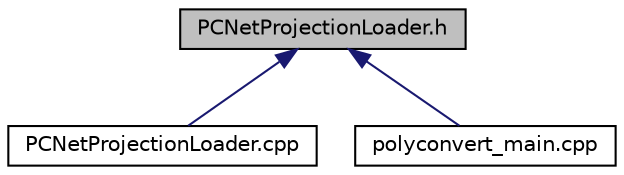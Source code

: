 digraph "PCNetProjectionLoader.h"
{
  edge [fontname="Helvetica",fontsize="10",labelfontname="Helvetica",labelfontsize="10"];
  node [fontname="Helvetica",fontsize="10",shape=record];
  Node32 [label="PCNetProjectionLoader.h",height=0.2,width=0.4,color="black", fillcolor="grey75", style="filled", fontcolor="black"];
  Node32 -> Node33 [dir="back",color="midnightblue",fontsize="10",style="solid",fontname="Helvetica"];
  Node33 [label="PCNetProjectionLoader.cpp",height=0.2,width=0.4,color="black", fillcolor="white", style="filled",URL="$da/da7/_p_c_net_projection_loader_8cpp.html"];
  Node32 -> Node34 [dir="back",color="midnightblue",fontsize="10",style="solid",fontname="Helvetica"];
  Node34 [label="polyconvert_main.cpp",height=0.2,width=0.4,color="black", fillcolor="white", style="filled",URL="$d9/de2/polyconvert__main_8cpp.html"];
}
